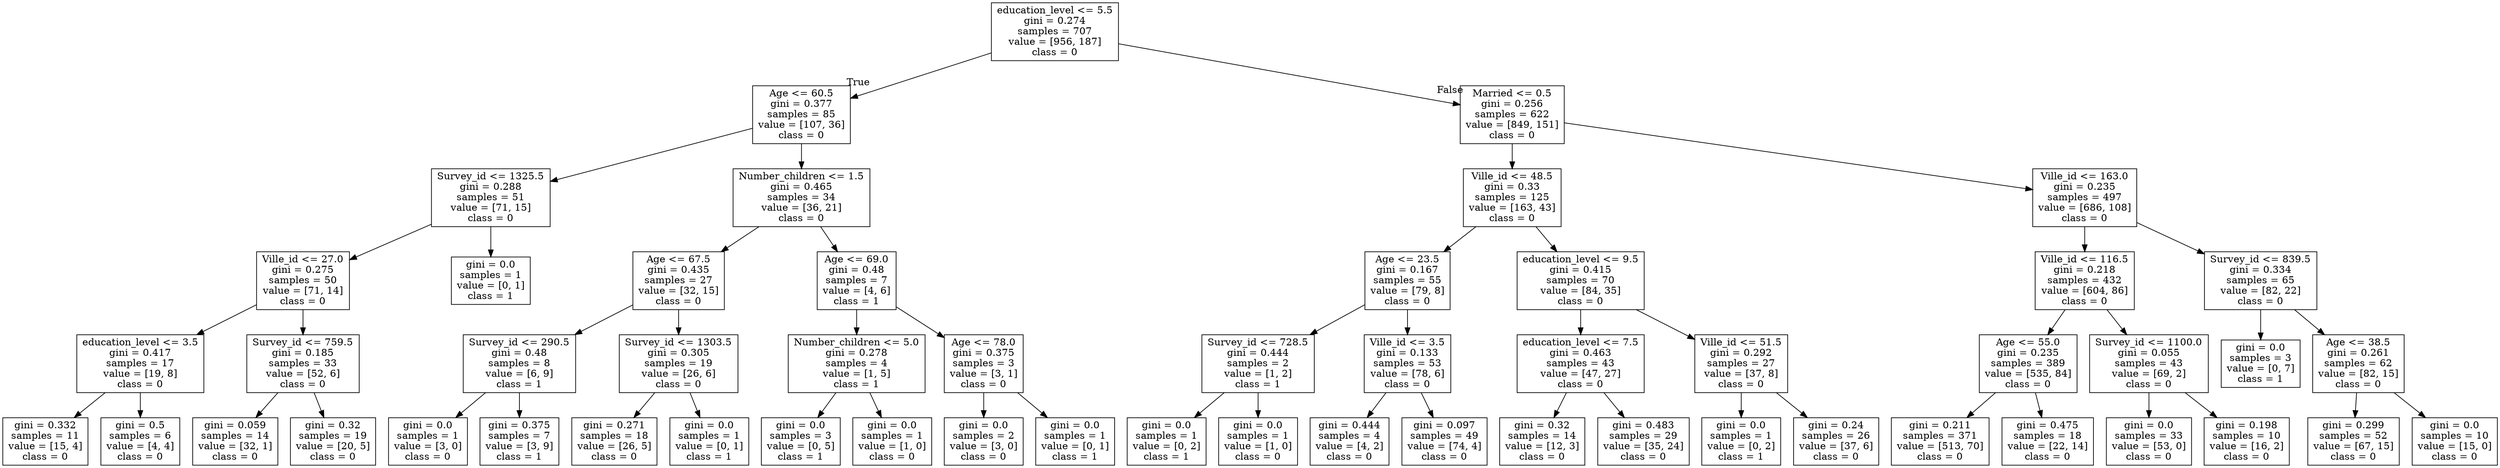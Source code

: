 digraph Tree {
node [shape=box] ;
0 [label="education_level <= 5.5\ngini = 0.274\nsamples = 707\nvalue = [956, 187]\nclass = 0"] ;
1 [label="Age <= 60.5\ngini = 0.377\nsamples = 85\nvalue = [107, 36]\nclass = 0"] ;
0 -> 1 [labeldistance=2.5, labelangle=45, headlabel="True"] ;
2 [label="Survey_id <= 1325.5\ngini = 0.288\nsamples = 51\nvalue = [71, 15]\nclass = 0"] ;
1 -> 2 ;
3 [label="Ville_id <= 27.0\ngini = 0.275\nsamples = 50\nvalue = [71, 14]\nclass = 0"] ;
2 -> 3 ;
4 [label="education_level <= 3.5\ngini = 0.417\nsamples = 17\nvalue = [19, 8]\nclass = 0"] ;
3 -> 4 ;
5 [label="gini = 0.332\nsamples = 11\nvalue = [15, 4]\nclass = 0"] ;
4 -> 5 ;
6 [label="gini = 0.5\nsamples = 6\nvalue = [4, 4]\nclass = 0"] ;
4 -> 6 ;
7 [label="Survey_id <= 759.5\ngini = 0.185\nsamples = 33\nvalue = [52, 6]\nclass = 0"] ;
3 -> 7 ;
8 [label="gini = 0.059\nsamples = 14\nvalue = [32, 1]\nclass = 0"] ;
7 -> 8 ;
9 [label="gini = 0.32\nsamples = 19\nvalue = [20, 5]\nclass = 0"] ;
7 -> 9 ;
10 [label="gini = 0.0\nsamples = 1\nvalue = [0, 1]\nclass = 1"] ;
2 -> 10 ;
11 [label="Number_children <= 1.5\ngini = 0.465\nsamples = 34\nvalue = [36, 21]\nclass = 0"] ;
1 -> 11 ;
12 [label="Age <= 67.5\ngini = 0.435\nsamples = 27\nvalue = [32, 15]\nclass = 0"] ;
11 -> 12 ;
13 [label="Survey_id <= 290.5\ngini = 0.48\nsamples = 8\nvalue = [6, 9]\nclass = 1"] ;
12 -> 13 ;
14 [label="gini = 0.0\nsamples = 1\nvalue = [3, 0]\nclass = 0"] ;
13 -> 14 ;
15 [label="gini = 0.375\nsamples = 7\nvalue = [3, 9]\nclass = 1"] ;
13 -> 15 ;
16 [label="Survey_id <= 1303.5\ngini = 0.305\nsamples = 19\nvalue = [26, 6]\nclass = 0"] ;
12 -> 16 ;
17 [label="gini = 0.271\nsamples = 18\nvalue = [26, 5]\nclass = 0"] ;
16 -> 17 ;
18 [label="gini = 0.0\nsamples = 1\nvalue = [0, 1]\nclass = 1"] ;
16 -> 18 ;
19 [label="Age <= 69.0\ngini = 0.48\nsamples = 7\nvalue = [4, 6]\nclass = 1"] ;
11 -> 19 ;
20 [label="Number_children <= 5.0\ngini = 0.278\nsamples = 4\nvalue = [1, 5]\nclass = 1"] ;
19 -> 20 ;
21 [label="gini = 0.0\nsamples = 3\nvalue = [0, 5]\nclass = 1"] ;
20 -> 21 ;
22 [label="gini = 0.0\nsamples = 1\nvalue = [1, 0]\nclass = 0"] ;
20 -> 22 ;
23 [label="Age <= 78.0\ngini = 0.375\nsamples = 3\nvalue = [3, 1]\nclass = 0"] ;
19 -> 23 ;
24 [label="gini = 0.0\nsamples = 2\nvalue = [3, 0]\nclass = 0"] ;
23 -> 24 ;
25 [label="gini = 0.0\nsamples = 1\nvalue = [0, 1]\nclass = 1"] ;
23 -> 25 ;
26 [label="Married <= 0.5\ngini = 0.256\nsamples = 622\nvalue = [849, 151]\nclass = 0"] ;
0 -> 26 [labeldistance=2.5, labelangle=-45, headlabel="False"] ;
27 [label="Ville_id <= 48.5\ngini = 0.33\nsamples = 125\nvalue = [163, 43]\nclass = 0"] ;
26 -> 27 ;
28 [label="Age <= 23.5\ngini = 0.167\nsamples = 55\nvalue = [79, 8]\nclass = 0"] ;
27 -> 28 ;
29 [label="Survey_id <= 728.5\ngini = 0.444\nsamples = 2\nvalue = [1, 2]\nclass = 1"] ;
28 -> 29 ;
30 [label="gini = 0.0\nsamples = 1\nvalue = [0, 2]\nclass = 1"] ;
29 -> 30 ;
31 [label="gini = 0.0\nsamples = 1\nvalue = [1, 0]\nclass = 0"] ;
29 -> 31 ;
32 [label="Ville_id <= 3.5\ngini = 0.133\nsamples = 53\nvalue = [78, 6]\nclass = 0"] ;
28 -> 32 ;
33 [label="gini = 0.444\nsamples = 4\nvalue = [4, 2]\nclass = 0"] ;
32 -> 33 ;
34 [label="gini = 0.097\nsamples = 49\nvalue = [74, 4]\nclass = 0"] ;
32 -> 34 ;
35 [label="education_level <= 9.5\ngini = 0.415\nsamples = 70\nvalue = [84, 35]\nclass = 0"] ;
27 -> 35 ;
36 [label="education_level <= 7.5\ngini = 0.463\nsamples = 43\nvalue = [47, 27]\nclass = 0"] ;
35 -> 36 ;
37 [label="gini = 0.32\nsamples = 14\nvalue = [12, 3]\nclass = 0"] ;
36 -> 37 ;
38 [label="gini = 0.483\nsamples = 29\nvalue = [35, 24]\nclass = 0"] ;
36 -> 38 ;
39 [label="Ville_id <= 51.5\ngini = 0.292\nsamples = 27\nvalue = [37, 8]\nclass = 0"] ;
35 -> 39 ;
40 [label="gini = 0.0\nsamples = 1\nvalue = [0, 2]\nclass = 1"] ;
39 -> 40 ;
41 [label="gini = 0.24\nsamples = 26\nvalue = [37, 6]\nclass = 0"] ;
39 -> 41 ;
42 [label="Ville_id <= 163.0\ngini = 0.235\nsamples = 497\nvalue = [686, 108]\nclass = 0"] ;
26 -> 42 ;
43 [label="Ville_id <= 116.5\ngini = 0.218\nsamples = 432\nvalue = [604, 86]\nclass = 0"] ;
42 -> 43 ;
44 [label="Age <= 55.0\ngini = 0.235\nsamples = 389\nvalue = [535, 84]\nclass = 0"] ;
43 -> 44 ;
45 [label="gini = 0.211\nsamples = 371\nvalue = [513, 70]\nclass = 0"] ;
44 -> 45 ;
46 [label="gini = 0.475\nsamples = 18\nvalue = [22, 14]\nclass = 0"] ;
44 -> 46 ;
47 [label="Survey_id <= 1100.0\ngini = 0.055\nsamples = 43\nvalue = [69, 2]\nclass = 0"] ;
43 -> 47 ;
48 [label="gini = 0.0\nsamples = 33\nvalue = [53, 0]\nclass = 0"] ;
47 -> 48 ;
49 [label="gini = 0.198\nsamples = 10\nvalue = [16, 2]\nclass = 0"] ;
47 -> 49 ;
50 [label="Survey_id <= 839.5\ngini = 0.334\nsamples = 65\nvalue = [82, 22]\nclass = 0"] ;
42 -> 50 ;
51 [label="gini = 0.0\nsamples = 3\nvalue = [0, 7]\nclass = 1"] ;
50 -> 51 ;
52 [label="Age <= 38.5\ngini = 0.261\nsamples = 62\nvalue = [82, 15]\nclass = 0"] ;
50 -> 52 ;
53 [label="gini = 0.299\nsamples = 52\nvalue = [67, 15]\nclass = 0"] ;
52 -> 53 ;
54 [label="gini = 0.0\nsamples = 10\nvalue = [15, 0]\nclass = 0"] ;
52 -> 54 ;
}